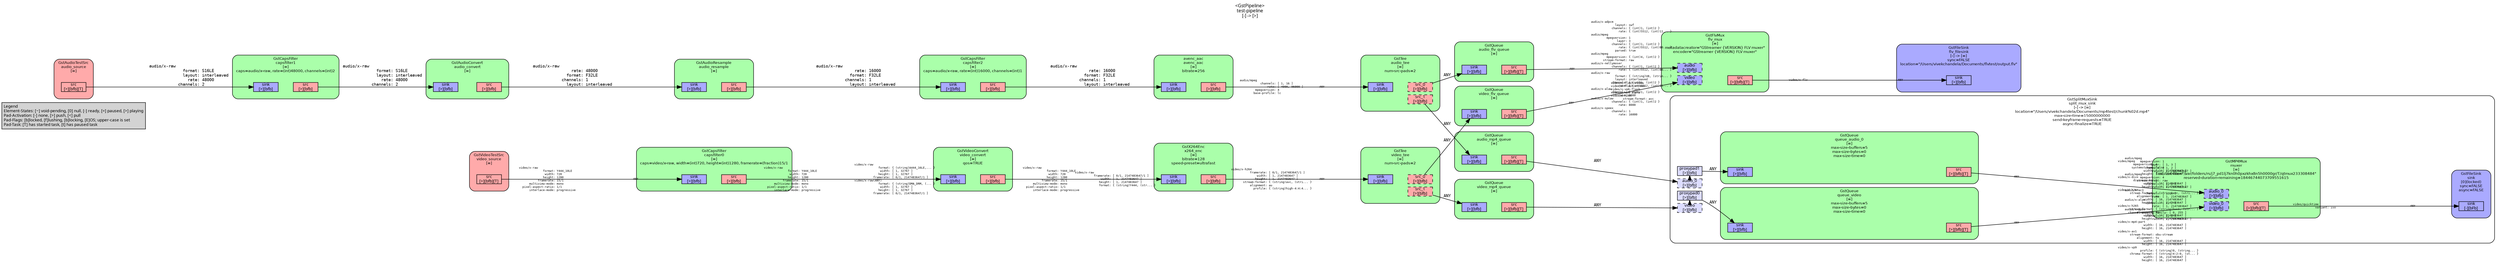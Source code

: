 digraph pipeline {
  rankdir=LR;
  fontname="sans";
  fontsize="10";
  labelloc=t;
  nodesep=.1;
  ranksep=.2;
  label="<GstPipeline>\ntest-pipeline\n[-] -> [>]";
  node [style="filled,rounded", shape=box, fontsize="9", fontname="sans", margin="0.0,0.0"];
  edge [labelfontsize="6", fontsize="9", fontname="monospace"];
  
  legend [
    pos="0,0!",
    margin="0.05,0.05",
    style="filled",
    label="Legend\lElement-States: [~] void-pending, [0] null, [-] ready, [=] paused, [>] playing\lPad-Activation: [-] none, [>] push, [<] pull\lPad-Flags: [b]locked, [f]lushing, [b]locking, [E]OS; upper-case is set\lPad-Task: [T] has started task, [t] has paused task\l",
  ];
  subgraph cluster_capsfilter2_0x14300c860 {
    fontname="Bitstream Vera Sans";
    fontsize="8";
    style="filled,rounded";
    color=black;
    label="GstCapsFilter\ncapsfilter2\n[=]\ncaps=audio/x-raw, rate=(int)16000, channels=(int)1";
    subgraph cluster_capsfilter2_0x14300c860_sink {
      label="";
      style="invis";
      capsfilter2_0x14300c860_sink_0x14300e380 [color=black, fillcolor="#aaaaff", label="sink\n[>][bfb]", height="0.2", style="filled,solid"];
    }

    subgraph cluster_capsfilter2_0x14300c860_src {
      label="";
      style="invis";
      capsfilter2_0x14300c860_src_0x14300e5d0 [color=black, fillcolor="#ffaaaa", label="src\n[>][bfb]", height="0.2", style="filled,solid"];
    }

    capsfilter2_0x14300c860_sink_0x14300e380 -> capsfilter2_0x14300c860_src_0x14300e5d0 [style="invis"];
    fillcolor="#aaffaa";
  }

  capsfilter2_0x14300c860_src_0x14300e5d0 -> avenc_aac_0x143818470_sink_0x14480c580 [label="audio/x-raw\l                rate: 16000\l              format: F32LE\l            channels: 1\l              layout: interleaved\l"]
  subgraph cluster_capsfilter1_0x14300c520 {
    fontname="Bitstream Vera Sans";
    fontsize="8";
    style="filled,rounded";
    color=black;
    label="GstCapsFilter\ncapsfilter1\n[=]\ncaps=audio/x-raw, rate=(int)48000, channels=(int)2";
    subgraph cluster_capsfilter1_0x14300c520_sink {
      label="";
      style="invis";
      capsfilter1_0x14300c520_sink_0x14480dca0 [color=black, fillcolor="#aaaaff", label="sink\n[>][bfb]", height="0.2", style="filled,solid"];
    }

    subgraph cluster_capsfilter1_0x14300c520_src {
      label="";
      style="invis";
      capsfilter1_0x14300c520_src_0x14300e130 [color=black, fillcolor="#ffaaaa", label="src\n[>][bfb]", height="0.2", style="filled,solid"];
    }

    capsfilter1_0x14300c520_sink_0x14480dca0 -> capsfilter1_0x14300c520_src_0x14300e130 [style="invis"];
    fillcolor="#aaffaa";
  }

  capsfilter1_0x14300c520_src_0x14300e130 -> audio_convert_0x1418201f0_sink_0x142959b40 [label="audio/x-raw\l              format: S16LE\l              layout: interleaved\l                rate: 48000\l            channels: 2\l"]
  subgraph cluster_capsfilter0_0x14300c1e0 {
    fontname="Bitstream Vera Sans";
    fontsize="8";
    style="filled,rounded";
    color=black;
    label="GstCapsFilter\ncapsfilter0\n[=]\ncaps=video/x-raw, width=(int)720, height=(int)1280, framerate=(fraction)15/1";
    subgraph cluster_capsfilter0_0x14300c1e0_sink {
      label="";
      style="invis";
      capsfilter0_0x14300c1e0_sink_0x14480d800 [color=black, fillcolor="#aaaaff", label="sink\n[>][bfb]", height="0.2", style="filled,solid"];
    }

    subgraph cluster_capsfilter0_0x14300c1e0_src {
      label="";
      style="invis";
      capsfilter0_0x14300c1e0_src_0x14480da50 [color=black, fillcolor="#ffaaaa", label="src\n[>][bfb]", height="0.2", style="filled,solid"];
    }

    capsfilter0_0x14300c1e0_sink_0x14480d800 -> capsfilter0_0x14300c1e0_src_0x14480da50 [style="invis"];
    fillcolor="#aaffaa";
  }

  capsfilter0_0x14300c1e0_src_0x14480da50 -> video_convert_0x1410144f0_sink_0x142958420 [labeldistance="10", labelangle="0", label="                                                  ", taillabel="video/x-raw\l              format: Y444_10LE\l               width: 720\l              height: 1280\l           framerate: 15/1\l      multiview-mode: mono\l  pixel-aspect-ratio: 1/1\l      interlace-mode: progressive\l", headlabel="video/x-raw\l              format: { (string)A444_16LE,... }\l               width: [ 1, 32767 ]\l              height: [ 1, 32767 ]\l           framerate: [ 0/1, 2147483647/1 ]\lvideo/x-raw(ANY)\l              format: { (string)DMA_DRM, (... }\l               width: [ 1, 32767 ]\l              height: [ 1, 32767 ]\l           framerate: [ 0/1, 2147483647/1 ]\l"]
  subgraph cluster_split_mux_sink_0x14101c060 {
    fontname="Bitstream Vera Sans";
    fontsize="8";
    style="filled,rounded";
    color=black;
    label="GstSplitMuxSink\nsplit_mux_sink\n[-] -> [=]\nlocation=\"/Users/vivekchandela/Documents/mp4test/chunk%02d.mp4\"\nmax-size-time=15000000000\nsend-keyframe-requests=TRUE\nasync-finalize=TRUE";
    subgraph cluster_split_mux_sink_0x14101c060_sink {
      label="";
      style="invis";
      _proxypad0_0x143014a80 [color=black, fillcolor="#ddddff", label="proxypad0\n[>][bfb]", height="0.2", style="filled,solid"];
    split_mux_sink_0x14101c060_video_0x141036050 -> _proxypad0_0x143014a80 [style=dashed, minlen=0]
      split_mux_sink_0x14101c060_video_0x141036050 [color=black, fillcolor="#ddddff", label="video\n[>][bfb]", height="0.2", style="filled,dashed"];
      _proxypad1_0x143014ce0 [color=black, fillcolor="#ddddff", label="proxypad1\n[>][bfb]", height="0.2", style="filled,solid"];
    split_mux_sink_0x14101c060_audio_0_0x1410362c0 -> _proxypad1_0x143014ce0 [style=dashed, minlen=0]
      split_mux_sink_0x14101c060_audio_0_0x1410362c0 [color=black, fillcolor="#ddddff", label="audio_0\n[>][bfb]", height="0.2", style="filled,dashed"];
    }

    fillcolor="#ffffff";
    subgraph cluster_sink_0x1410289d0 {
      fontname="Bitstream Vera Sans";
      fontsize="8";
      style="filled,rounded";
      color=black;
      label="GstFileSink\nsink\n[0](locked)\nsync=FALSE\nasync=FALSE";
      subgraph cluster_sink_0x1410289d0_sink {
        label="";
        style="invis";
        sink_0x1410289d0_sink_0x14300f160 [color=black, fillcolor="#aaaaff", label="sink\n[-][bFb]", height="0.2", style="filled,solid"];
      }

      fillcolor="#aaaaff";
    }

    subgraph cluster_queue_audio_0_0x141818fd0 {
      fontname="Bitstream Vera Sans";
      fontsize="8";
      style="filled,rounded";
      color=black;
      label="GstQueue\nqueue_audio_0\n[=]\nmax-size-buffers=5\nmax-size-bytes=0\nmax-size-time=0";
      subgraph cluster_queue_audio_0_0x141818fd0_sink {
        label="";
        style="invis";
        queue_audio_0_0x141818fd0_sink_0x14300ecc0 [color=black, fillcolor="#aaaaff", label="sink\n[>][bfb]", height="0.2", style="filled,solid"];
      }

      subgraph cluster_queue_audio_0_0x141818fd0_src {
        label="";
        style="invis";
        queue_audio_0_0x141818fd0_src_0x14300ef10 [color=black, fillcolor="#ffaaaa", label="src\n[>][bfb][T]", height="0.2", style="filled,solid"];
      }

      queue_audio_0_0x141818fd0_sink_0x14300ecc0 -> queue_audio_0_0x141818fd0_src_0x14300ef10 [style="invis"];
      fillcolor="#aaffaa";
    }

    _proxypad1_0x143014ce0 -> queue_audio_0_0x141818fd0_sink_0x14300ecc0 [label="ANY"]
    queue_audio_0_0x141818fd0_src_0x14300ef10 -> muxer_0x143018b20_audio_0_0x1448146c0 [labeldistance="10", labelangle="0", label="                                                  ", taillabel="ANY", headlabel="audio/mpeg\l         mpegversion: 1\l               layer: [ 1, 3 ]\l            channels: [ 1, 2 ]\l                rate: [ 1, 2147483647 ]\laudio/mpeg\l         mpegversion: 4\l       stream-format: raw\l            channels: [ 1, 8 ]\l                rate: [ 1, 2147483647 ]\laudio/x-ac3\l            channels: [ 1, 6 ]\l                rate: [ 1, 2147483647 ]\laudio/x-alac\l            channels: [ 1, 2 ]\l                rate: [ 1, 2147483647 ]\laudio/x-opus\l  channel-mapping-family: [ 0, 255 ]\l            channels: [ 1, 8 ]\l                rate: [ 1, 2147483647 ]\l"]
    subgraph cluster_queue_video_0x141818cd0 {
      fontname="Bitstream Vera Sans";
      fontsize="8";
      style="filled,rounded";
      color=black;
      label="GstQueue\nqueue_video\n[=]\nmax-size-buffers=5\nmax-size-bytes=0\nmax-size-time=0";
      subgraph cluster_queue_video_0x141818cd0_sink {
        label="";
        style="invis";
        queue_video_0x141818cd0_sink_0x14300e820 [color=black, fillcolor="#aaaaff", label="sink\n[>][bfb]", height="0.2", style="filled,solid"];
      }

      subgraph cluster_queue_video_0x141818cd0_src {
        label="";
        style="invis";
        queue_video_0x141818cd0_src_0x14300ea70 [color=black, fillcolor="#ffaaaa", label="src\n[>][bfb][T]", height="0.2", style="filled,solid"];
      }

      queue_video_0x141818cd0_sink_0x14300e820 -> queue_video_0x141818cd0_src_0x14300ea70 [style="invis"];
      fillcolor="#aaffaa";
    }

    _proxypad0_0x143014a80 -> queue_video_0x141818cd0_sink_0x14300e820 [label="ANY"]
    queue_video_0x141818cd0_src_0x14300ea70 -> muxer_0x143018b20_video_0_0x144814170 [labeldistance="10", labelangle="0", label="                                                  ", taillabel="ANY", headlabel="video/mpeg\l         mpegversion: 4\l        systemstream: false\l               width: [ 16, 2147483647 ]\l              height: [ 16, 2147483647 ]\lvideo/x-divx\l         divxversion: 5\l               width: [ 16, 2147483647 ]\l              height: [ 16, 2147483647 ]\lvideo/x-h264\l       stream-format: { (string)avc, (stri... }\l           alignment: au\l               width: [ 16, 2147483647 ]\l              height: [ 16, 2147483647 ]\lvideo/x-h265\l       stream-format: { (string)hvc1, (str... }\l           alignment: au\l               width: [ 16, 2147483647 ]\l              height: [ 16, 2147483647 ]\lvideo/x-mp4-part\l               width: [ 16, 2147483647 ]\l              height: [ 16, 2147483647 ]\lvideo/x-av1\l       stream-format: obu-stream\l           alignment: tu\l               width: [ 16, 2147483647 ]\l              height: [ 16, 2147483647 ]\lvideo/x-vp9\l             profile: { (string)0, (string... }\l       chroma-format: { (string)4:2:0, (st... }\l               width: [ 16, 2147483647 ]\l              height: [ 16, 2147483647 ]\l"]
    subgraph cluster_muxer_0x143018b20 {
      fontname="Bitstream Vera Sans";
      fontsize="8";
      style="filled,rounded";
      color=black;
      label="GstMP4Mux\nmuxer\n[=]\nfaststart-file=\"/var/folders/rs/j7_pd1lj7kn0h0pxzkhx8n5h0000gr/T/qtmux233308484\"\nreserved-duration-remaining=18446744073709551615";
      subgraph cluster_muxer_0x143018b20_sink {
        label="";
        style="invis";
        muxer_0x143018b20_video_0_0x144814170 [color=black, fillcolor="#aaaaff", label="video_0\n[>][bfb]", height="0.2", style="filled,dashed"];
        muxer_0x143018b20_audio_0_0x1448146c0 [color=black, fillcolor="#aaaaff", label="audio_0\n[>][bfb]", height="0.2", style="filled,dashed"];
      }

      subgraph cluster_muxer_0x143018b20_src {
        label="";
        style="invis";
        muxer_0x143018b20_src_0x141020650 [color=black, fillcolor="#ffaaaa", label="src\n[>][bfb][T]", height="0.2", style="filled,solid"];
      }

      muxer_0x143018b20_video_0_0x144814170 -> muxer_0x143018b20_src_0x141020650 [style="invis"];
      fillcolor="#aaffaa";
    }

    muxer_0x143018b20_src_0x141020650 -> sink_0x1410289d0_sink_0x14300f160 [labeldistance="10", labelangle="0", label="                                                  ", taillabel="video/quicktime\l             variant: iso\l", headlabel="ANY"]
  }

  subgraph cluster_flv_filesink_0x141028440 {
    fontname="Bitstream Vera Sans";
    fontsize="8";
    style="filled,rounded";
    color=black;
    label="GstFileSink\nflv_filesink\n[-] -> [=]\nsync=FALSE\nlocation=\"/Users/vivekchandela/Documents/flvtest/output.flv\"";
    subgraph cluster_flv_filesink_0x141028440_sink {
      label="";
      style="invis";
      flv_filesink_0x141028440_sink_0x14480d5b0 [color=black, fillcolor="#aaaaff", label="sink\n[>][bfb]", height="0.2", style="filled,solid"];
    }

    fillcolor="#aaaaff";
  }

  subgraph cluster_flv_mux_0x14101a150 {
    fontname="Bitstream Vera Sans";
    fontsize="8";
    style="filled,rounded";
    color=black;
    label="GstFlvMux\nflv_mux\n[=]\nmetadatacreator=\"GStreamer {VERSION} FLV muxer\"\nencoder=\"GStreamer {VERSION} FLV muxer\"";
    subgraph cluster_flv_mux_0x14101a150_sink {
      label="";
      style="invis";
      flv_mux_0x14101a150_video_0x1430182b0 [color=black, fillcolor="#aaaaff", label="video\n[>][bfb]", height="0.2", style="filled,dashed"];
      flv_mux_0x14101a150_audio_0x143018710 [color=black, fillcolor="#aaaaff", label="audio\n[>][bfb]", height="0.2", style="filled,dashed"];
    }

    subgraph cluster_flv_mux_0x14101a150_src {
      label="";
      style="invis";
      flv_mux_0x14101a150_src_0x141020230 [color=black, fillcolor="#ffaaaa", label="src\n[>][bfb][T]", height="0.2", style="filled,solid"];
    }

    flv_mux_0x14101a150_video_0x1430182b0 -> flv_mux_0x14101a150_src_0x141020230 [style="invis"];
    fillcolor="#aaffaa";
  }

  flv_mux_0x14101a150_src_0x141020230 -> flv_filesink_0x141028440_sink_0x14480d5b0 [labeldistance="10", labelangle="0", label="                                                  ", taillabel="video/x-flv\l", headlabel="ANY"]
  subgraph cluster_audio_mp4_queue_0x1418189d0 {
    fontname="Bitstream Vera Sans";
    fontsize="8";
    style="filled,rounded";
    color=black;
    label="GstQueue\naudio_mp4_queue\n[=]";
    subgraph cluster_audio_mp4_queue_0x1418189d0_sink {
      label="";
      style="invis";
      audio_mp4_queue_0x1418189d0_sink_0x14480d110 [color=black, fillcolor="#aaaaff", label="sink\n[>][bfb]", height="0.2", style="filled,solid"];
    }

    subgraph cluster_audio_mp4_queue_0x1418189d0_src {
      label="";
      style="invis";
      audio_mp4_queue_0x1418189d0_src_0x14480d360 [color=black, fillcolor="#ffaaaa", label="src\n[>][bfb][T]", height="0.2", style="filled,solid"];
    }

    audio_mp4_queue_0x1418189d0_sink_0x14480d110 -> audio_mp4_queue_0x1418189d0_src_0x14480d360 [style="invis"];
    fillcolor="#aaffaa";
  }

  audio_mp4_queue_0x1418189d0_src_0x14480d360 -> split_mux_sink_0x14101c060_audio_0_0x1410362c0 [label="ANY"]
  subgraph cluster_audio_flv_queue_0x1418186d0 {
    fontname="Bitstream Vera Sans";
    fontsize="8";
    style="filled,rounded";
    color=black;
    label="GstQueue\naudio_flv_queue\n[=]";
    subgraph cluster_audio_flv_queue_0x1418186d0_sink {
      label="";
      style="invis";
      audio_flv_queue_0x1418186d0_sink_0x14480cc70 [color=black, fillcolor="#aaaaff", label="sink\n[>][bfb]", height="0.2", style="filled,solid"];
    }

    subgraph cluster_audio_flv_queue_0x1418186d0_src {
      label="";
      style="invis";
      audio_flv_queue_0x1418186d0_src_0x14480cec0 [color=black, fillcolor="#ffaaaa", label="src\n[>][bfb][T]", height="0.2", style="filled,solid"];
    }

    audio_flv_queue_0x1418186d0_sink_0x14480cc70 -> audio_flv_queue_0x1418186d0_src_0x14480cec0 [style="invis"];
    fillcolor="#aaffaa";
  }

  audio_flv_queue_0x1418186d0_src_0x14480cec0 -> flv_mux_0x14101a150_audio_0x143018710 [labeldistance="10", labelangle="0", label="                                                  ", taillabel="ANY", headlabel="audio/x-adpcm\l              layout: swf\l            channels: { (int)1, (int)2 }\l                rate: { (int)5512, (int)11... }\laudio/mpeg\l         mpegversion: 1\l               layer: 3\l            channels: { (int)1, (int)2 }\l                rate: { (int)5512, (int)80... }\l              parsed: true\laudio/mpeg\l         mpegversion: { (int)4, (int)2 }\l       stream-format: raw\laudio/x-nellymoser\l            channels: { (int)1, (int)2 }\l                rate: { (int)5512, (int)80... }\laudio/x-raw\l              format: { (string)U8, (strin... }\l              layout: interleaved\l            channels: { (int)1, (int)2 }\l                rate: { (int)5512, (int)11... }\laudio/x-alaw\l            channels: { (int)1, (int)2 }\l                rate: 8000\laudio/x-mulaw\l            channels: { (int)1, (int)2 }\l                rate: 8000\laudio/x-speex\l            channels: 1\l                rate: 16000\l"]
  subgraph cluster_audio_tee_0x141814150 {
    fontname="Bitstream Vera Sans";
    fontsize="8";
    style="filled,rounded";
    color=black;
    label="GstTee\naudio_tee\n[=]\nnum-src-pads=2";
    subgraph cluster_audio_tee_0x141814150_sink {
      label="";
      style="invis";
      audio_tee_0x141814150_sink_0x14480ca20 [color=black, fillcolor="#aaaaff", label="sink\n[>][bfb]", height="0.2", style="filled,solid"];
    }

    subgraph cluster_audio_tee_0x141814150_src {
      label="";
      style="invis";
      audio_tee_0x141814150_src_0_0x1430145b0 [color=black, fillcolor="#ffaaaa", label="src_0\n[>][bfb]", height="0.2", style="filled,dashed"];
      audio_tee_0x141814150_src_1_0x143014810 [color=black, fillcolor="#ffaaaa", label="src_1\n[>][bfb]", height="0.2", style="filled,dashed"];
    }

    audio_tee_0x141814150_sink_0x14480ca20 -> audio_tee_0x141814150_src_0_0x1430145b0 [style="invis"];
    fillcolor="#aaffaa";
  }

  audio_tee_0x141814150_src_0_0x1430145b0 -> audio_flv_queue_0x1418186d0_sink_0x14480cc70 [label="ANY"]
  audio_tee_0x141814150_src_1_0x143014810 -> audio_mp4_queue_0x1418189d0_sink_0x14480d110 [label="ANY"]
  subgraph cluster_avenc_aac_0x143818470 {
    fontname="Bitstream Vera Sans";
    fontsize="8";
    style="filled,rounded";
    color=black;
    label="avenc_aac\navenc_aac\n[=]\nbitrate=256";
    subgraph cluster_avenc_aac_0x143818470_sink {
      label="";
      style="invis";
      avenc_aac_0x143818470_sink_0x14480c580 [color=black, fillcolor="#aaaaff", label="sink\n[>][bfb]", height="0.2", style="filled,solid"];
    }

    subgraph cluster_avenc_aac_0x143818470_src {
      label="";
      style="invis";
      avenc_aac_0x143818470_src_0x14480c7d0 [color=black, fillcolor="#ffaaaa", label="src\n[>][bfb]", height="0.2", style="filled,solid"];
    }

    avenc_aac_0x143818470_sink_0x14480c580 -> avenc_aac_0x143818470_src_0x14480c7d0 [style="invis"];
    fillcolor="#aaffaa";
  }

  avenc_aac_0x143818470_src_0x14480c7d0 -> audio_tee_0x141814150_sink_0x14480ca20 [labeldistance="10", labelangle="0", label="                                                  ", taillabel="audio/mpeg\l            channels: [ 1, 16 ]\l                rate: [ 4000, 96000 ]\l         mpegversion: 4\l        base-profile: lc\l", headlabel="ANY"]
  subgraph cluster_audio_resample_0x14380c1e0 {
    fontname="Bitstream Vera Sans";
    fontsize="8";
    style="filled,rounded";
    color=black;
    label="GstAudioResample\naudio_resample\n[=]";
    subgraph cluster_audio_resample_0x14380c1e0_sink {
      label="";
      style="invis";
      audio_resample_0x14380c1e0_sink_0x14480c0e0 [color=black, fillcolor="#aaaaff", label="sink\n[>][bfb]", height="0.2", style="filled,solid"];
    }

    subgraph cluster_audio_resample_0x14380c1e0_src {
      label="";
      style="invis";
      audio_resample_0x14380c1e0_src_0x14480c330 [color=black, fillcolor="#ffaaaa", label="src\n[>][bfb]", height="0.2", style="filled,solid"];
    }

    audio_resample_0x14380c1e0_sink_0x14480c0e0 -> audio_resample_0x14380c1e0_src_0x14480c330 [style="invis"];
    fillcolor="#aaffaa";
  }

  audio_resample_0x14380c1e0_src_0x14480c330 -> capsfilter2_0x14300c860_sink_0x14300e380 [label="audio/x-raw\l                rate: 16000\l              format: F32LE\l            channels: 1\l              layout: interleaved\l"]
  subgraph cluster_audio_convert_0x1418201f0 {
    fontname="Bitstream Vera Sans";
    fontsize="8";
    style="filled,rounded";
    color=black;
    label="GstAudioConvert\naudio_convert\n[=]";
    subgraph cluster_audio_convert_0x1418201f0_sink {
      label="";
      style="invis";
      audio_convert_0x1418201f0_sink_0x142959b40 [color=black, fillcolor="#aaaaff", label="sink\n[>][bfb]", height="0.2", style="filled,solid"];
    }

    subgraph cluster_audio_convert_0x1418201f0_src {
      label="";
      style="invis";
      audio_convert_0x1418201f0_src_0x142959d90 [color=black, fillcolor="#ffaaaa", label="src\n[>][bfb]", height="0.2", style="filled,solid"];
    }

    audio_convert_0x1418201f0_sink_0x142959b40 -> audio_convert_0x1418201f0_src_0x142959d90 [style="invis"];
    fillcolor="#aaffaa";
  }

  audio_convert_0x1418201f0_src_0x142959d90 -> audio_resample_0x14380c1e0_sink_0x14480c0e0 [label="audio/x-raw\l                rate: 48000\l              format: F32LE\l            channels: 1\l              layout: interleaved\l"]
  subgraph cluster_audio_source_0x1448096e0 {
    fontname="Bitstream Vera Sans";
    fontsize="8";
    style="filled,rounded";
    color=black;
    label="GstAudioTestSrc\naudio_source\n[=]";
    subgraph cluster_audio_source_0x1448096e0_src {
      label="";
      style="invis";
      audio_source_0x1448096e0_src_0x1429598f0 [color=black, fillcolor="#ffaaaa", label="src\n[>][bfb][T]", height="0.2", style="filled,solid"];
    }

    fillcolor="#ffaaaa";
  }

  audio_source_0x1448096e0_src_0x1429598f0 -> capsfilter1_0x14300c520_sink_0x14480dca0 [label="audio/x-raw\l              format: S16LE\l              layout: interleaved\l                rate: 48000\l            channels: 2\l"]
  subgraph cluster_video_mp4_queue_0x1418183d0 {
    fontname="Bitstream Vera Sans";
    fontsize="8";
    style="filled,rounded";
    color=black;
    label="GstQueue\nvideo_mp4_queue\n[=]";
    subgraph cluster_video_mp4_queue_0x1418183d0_sink {
      label="";
      style="invis";
      video_mp4_queue_0x1418183d0_sink_0x142959450 [color=black, fillcolor="#aaaaff", label="sink\n[>][bfb]", height="0.2", style="filled,solid"];
    }

    subgraph cluster_video_mp4_queue_0x1418183d0_src {
      label="";
      style="invis";
      video_mp4_queue_0x1418183d0_src_0x1429596a0 [color=black, fillcolor="#ffaaaa", label="src\n[>][bfb][T]", height="0.2", style="filled,solid"];
    }

    video_mp4_queue_0x1418183d0_sink_0x142959450 -> video_mp4_queue_0x1418183d0_src_0x1429596a0 [style="invis"];
    fillcolor="#aaffaa";
  }

  video_mp4_queue_0x1418183d0_src_0x1429596a0 -> split_mux_sink_0x14101c060_video_0x141036050 [label="ANY"]
  subgraph cluster_video_flv_queue_0x1418180d0 {
    fontname="Bitstream Vera Sans";
    fontsize="8";
    style="filled,rounded";
    color=black;
    label="GstQueue\nvideo_flv_queue\n[=]";
    subgraph cluster_video_flv_queue_0x1418180d0_sink {
      label="";
      style="invis";
      video_flv_queue_0x1418180d0_sink_0x142958fb0 [color=black, fillcolor="#aaaaff", label="sink\n[>][bfb]", height="0.2", style="filled,solid"];
    }

    subgraph cluster_video_flv_queue_0x1418180d0_src {
      label="";
      style="invis";
      video_flv_queue_0x1418180d0_src_0x142959200 [color=black, fillcolor="#ffaaaa", label="src\n[>][bfb][T]", height="0.2", style="filled,solid"];
    }

    video_flv_queue_0x1418180d0_sink_0x142958fb0 -> video_flv_queue_0x1418180d0_src_0x142959200 [style="invis"];
    fillcolor="#aaffaa";
  }

  video_flv_queue_0x1418180d0_src_0x142959200 -> flv_mux_0x14101a150_video_0x1430182b0 [labeldistance="10", labelangle="0", label="                                                  ", taillabel="ANY", headlabel="video/x-flash-video\lvideo/x-flash-screen\lvideo/x-vp6-flash\lvideo/x-vp6-alpha\lvideo/x-h264\l       stream-format: avc\l"]
  subgraph cluster_video_tee_0x141814000 {
    fontname="Bitstream Vera Sans";
    fontsize="8";
    style="filled,rounded";
    color=black;
    label="GstTee\nvideo_tee\n[=]\nnum-src-pads=2";
    subgraph cluster_video_tee_0x141814000_sink {
      label="";
      style="invis";
      video_tee_0x141814000_sink_0x142958d60 [color=black, fillcolor="#aaaaff", label="sink\n[>][bfb]", height="0.2", style="filled,solid"];
    }

    subgraph cluster_video_tee_0x141814000_src {
      label="";
      style="invis";
      video_tee_0x141814000_src_0_0x1430140f0 [color=black, fillcolor="#ffaaaa", label="src_0\n[>][bfb]", height="0.2", style="filled,dashed"];
      video_tee_0x141814000_src_1_0x143014350 [color=black, fillcolor="#ffaaaa", label="src_1\n[>][bfb]", height="0.2", style="filled,dashed"];
    }

    video_tee_0x141814000_sink_0x142958d60 -> video_tee_0x141814000_src_0_0x1430140f0 [style="invis"];
    fillcolor="#aaffaa";
  }

  video_tee_0x141814000_src_0_0x1430140f0 -> video_flv_queue_0x1418180d0_sink_0x142958fb0 [label="ANY"]
  video_tee_0x141814000_src_1_0x143014350 -> video_mp4_queue_0x1418183d0_sink_0x142959450 [label="ANY"]
  subgraph cluster_x264_enc_0x143808350 {
    fontname="Bitstream Vera Sans";
    fontsize="8";
    style="filled,rounded";
    color=black;
    label="GstX264Enc\nx264_enc\n[=]\nbitrate=128\nspeed-preset=ultrafast";
    subgraph cluster_x264_enc_0x143808350_sink {
      label="";
      style="invis";
      x264_enc_0x143808350_sink_0x1429588c0 [color=black, fillcolor="#aaaaff", label="sink\n[>][bfb]", height="0.2", style="filled,solid"];
    }

    subgraph cluster_x264_enc_0x143808350_src {
      label="";
      style="invis";
      x264_enc_0x143808350_src_0x142958b10 [color=black, fillcolor="#ffaaaa", label="src\n[>][bfb]", height="0.2", style="filled,solid"];
    }

    x264_enc_0x143808350_sink_0x1429588c0 -> x264_enc_0x143808350_src_0x142958b10 [style="invis"];
    fillcolor="#aaffaa";
  }

  x264_enc_0x143808350_src_0x142958b10 -> video_tee_0x141814000_sink_0x142958d60 [labeldistance="10", labelangle="0", label="                                                  ", taillabel="video/x-h264\l           framerate: [ 0/1, 2147483647/1 ]\l               width: [ 1, 2147483647 ]\l              height: [ 1, 2147483647 ]\l       stream-format: { (string)avc, (stri... }\l           alignment: au\l             profile: { (string)high-4:4:4... }\l", headlabel="ANY"]
  subgraph cluster_video_convert_0x1410144f0 {
    fontname="Bitstream Vera Sans";
    fontsize="8";
    style="filled,rounded";
    color=black;
    label="GstVideoConvert\nvideo_convert\n[=]\nqos=TRUE";
    subgraph cluster_video_convert_0x1410144f0_sink {
      label="";
      style="invis";
      video_convert_0x1410144f0_sink_0x142958420 [color=black, fillcolor="#aaaaff", label="sink\n[>][bfb]", height="0.2", style="filled,solid"];
    }

    subgraph cluster_video_convert_0x1410144f0_src {
      label="";
      style="invis";
      video_convert_0x1410144f0_src_0x142958670 [color=black, fillcolor="#ffaaaa", label="src\n[>][bfb]", height="0.2", style="filled,solid"];
    }

    video_convert_0x1410144f0_sink_0x142958420 -> video_convert_0x1410144f0_src_0x142958670 [style="invis"];
    fillcolor="#aaffaa";
  }

  video_convert_0x1410144f0_src_0x142958670 -> x264_enc_0x143808350_sink_0x1429588c0 [labeldistance="10", labelangle="0", label="                                                  ", taillabel="video/x-raw\l              format: Y444_10LE\l               width: 720\l              height: 1280\l           framerate: 15/1\l      multiview-mode: mono\l  pixel-aspect-ratio: 1/1\l      interlace-mode: progressive\l", headlabel="video/x-raw\l           framerate: [ 0/1, 2147483647/1 ]\l               width: [ 1, 2147483647 ]\l              height: [ 1, 2147483647 ]\l              format: { (string)Y444, (str... }\l"]
  subgraph cluster_video_source_0x142950110 {
    fontname="Bitstream Vera Sans";
    fontsize="8";
    style="filled,rounded";
    color=black;
    label="GstVideoTestSrc\nvideo_source\n[=]";
    subgraph cluster_video_source_0x142950110_src {
      label="";
      style="invis";
      video_source_0x142950110_src_0x1429581d0 [color=black, fillcolor="#ffaaaa", label="src\n[>][bfb][T]", height="0.2", style="filled,solid"];
    }

    fillcolor="#ffaaaa";
  }

  video_source_0x142950110_src_0x1429581d0 -> capsfilter0_0x14300c1e0_sink_0x14480d800 [labeldistance="10", labelangle="0", label="                                                  ", taillabel="video/x-raw\l              format: Y444_10LE\l               width: 720\l              height: 1280\l           framerate: 15/1\l      multiview-mode: mono\l  pixel-aspect-ratio: 1/1\l      interlace-mode: progressive\l", headlabel="ANY"]
}
